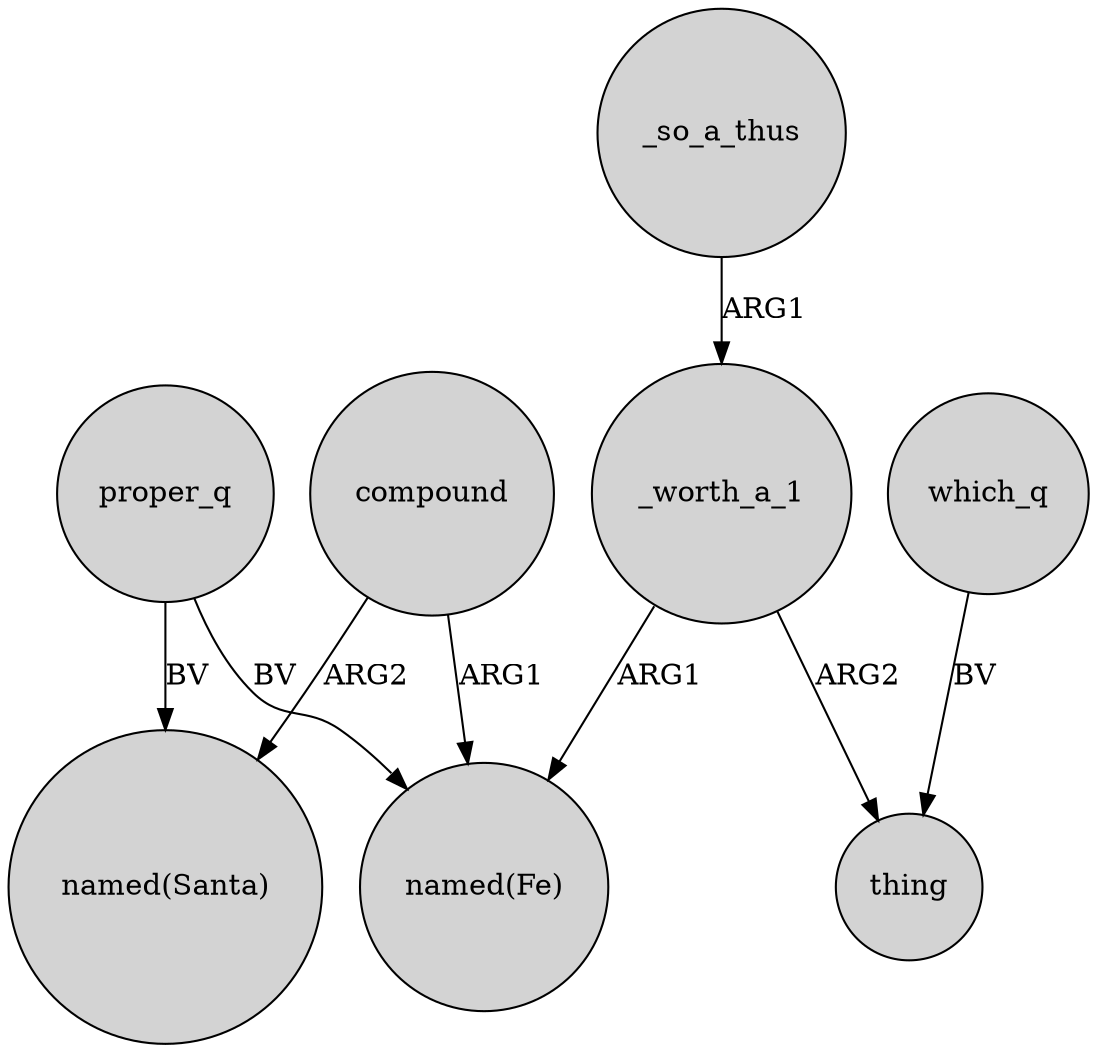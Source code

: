 digraph {
	node [shape=circle style=filled]
	compound -> "named(Santa)" [label=ARG2]
	proper_q -> "named(Fe)" [label=BV]
	_so_a_thus -> _worth_a_1 [label=ARG1]
	_worth_a_1 -> thing [label=ARG2]
	_worth_a_1 -> "named(Fe)" [label=ARG1]
	proper_q -> "named(Santa)" [label=BV]
	compound -> "named(Fe)" [label=ARG1]
	which_q -> thing [label=BV]
}
